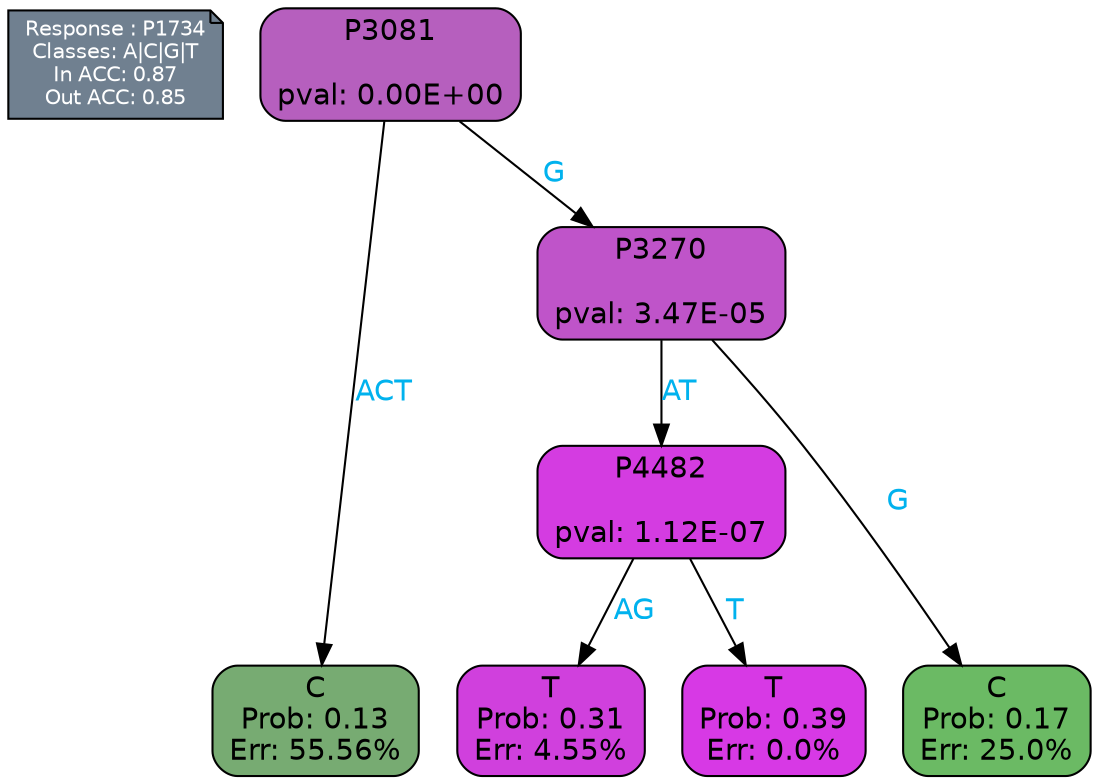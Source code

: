 digraph Tree {
node [shape=box, style="filled, rounded", color="black", fontname=helvetica] ;
graph [ranksep=equally, splines=polylines, bgcolor=transparent, dpi=600] ;
edge [fontname=helvetica] ;
LEGEND [label="Response : P1734
Classes: A|C|G|T
In ACC: 0.87
Out ACC: 0.85
",shape=note,align=left,style=filled,fillcolor="slategray",fontcolor="white",fontsize=10];1 [label="P3081

pval: 0.00E+00", fillcolor="#b65fbe"] ;
2 [label="C
Prob: 0.13
Err: 55.56%", fillcolor="#77ab72"] ;
3 [label="P3270

pval: 3.47E-05", fillcolor="#bf54c9"] ;
4 [label="P4482

pval: 1.12E-07", fillcolor="#d43ce1"] ;
5 [label="T
Prob: 0.31
Err: 4.55%", fillcolor="#d040dd"] ;
6 [label="T
Prob: 0.39
Err: 0.0%", fillcolor="#d739e5"] ;
7 [label="C
Prob: 0.17
Err: 25.0%", fillcolor="#6bba64"] ;
1 -> 2 [label="ACT",fontcolor=deepskyblue2] ;
1 -> 3 [label="G",fontcolor=deepskyblue2] ;
3 -> 4 [label="AT",fontcolor=deepskyblue2] ;
3 -> 7 [label="G",fontcolor=deepskyblue2] ;
4 -> 5 [label="AG",fontcolor=deepskyblue2] ;
4 -> 6 [label="T",fontcolor=deepskyblue2] ;
{rank = same; 2;5;6;7;}{rank = same; LEGEND;1;}}